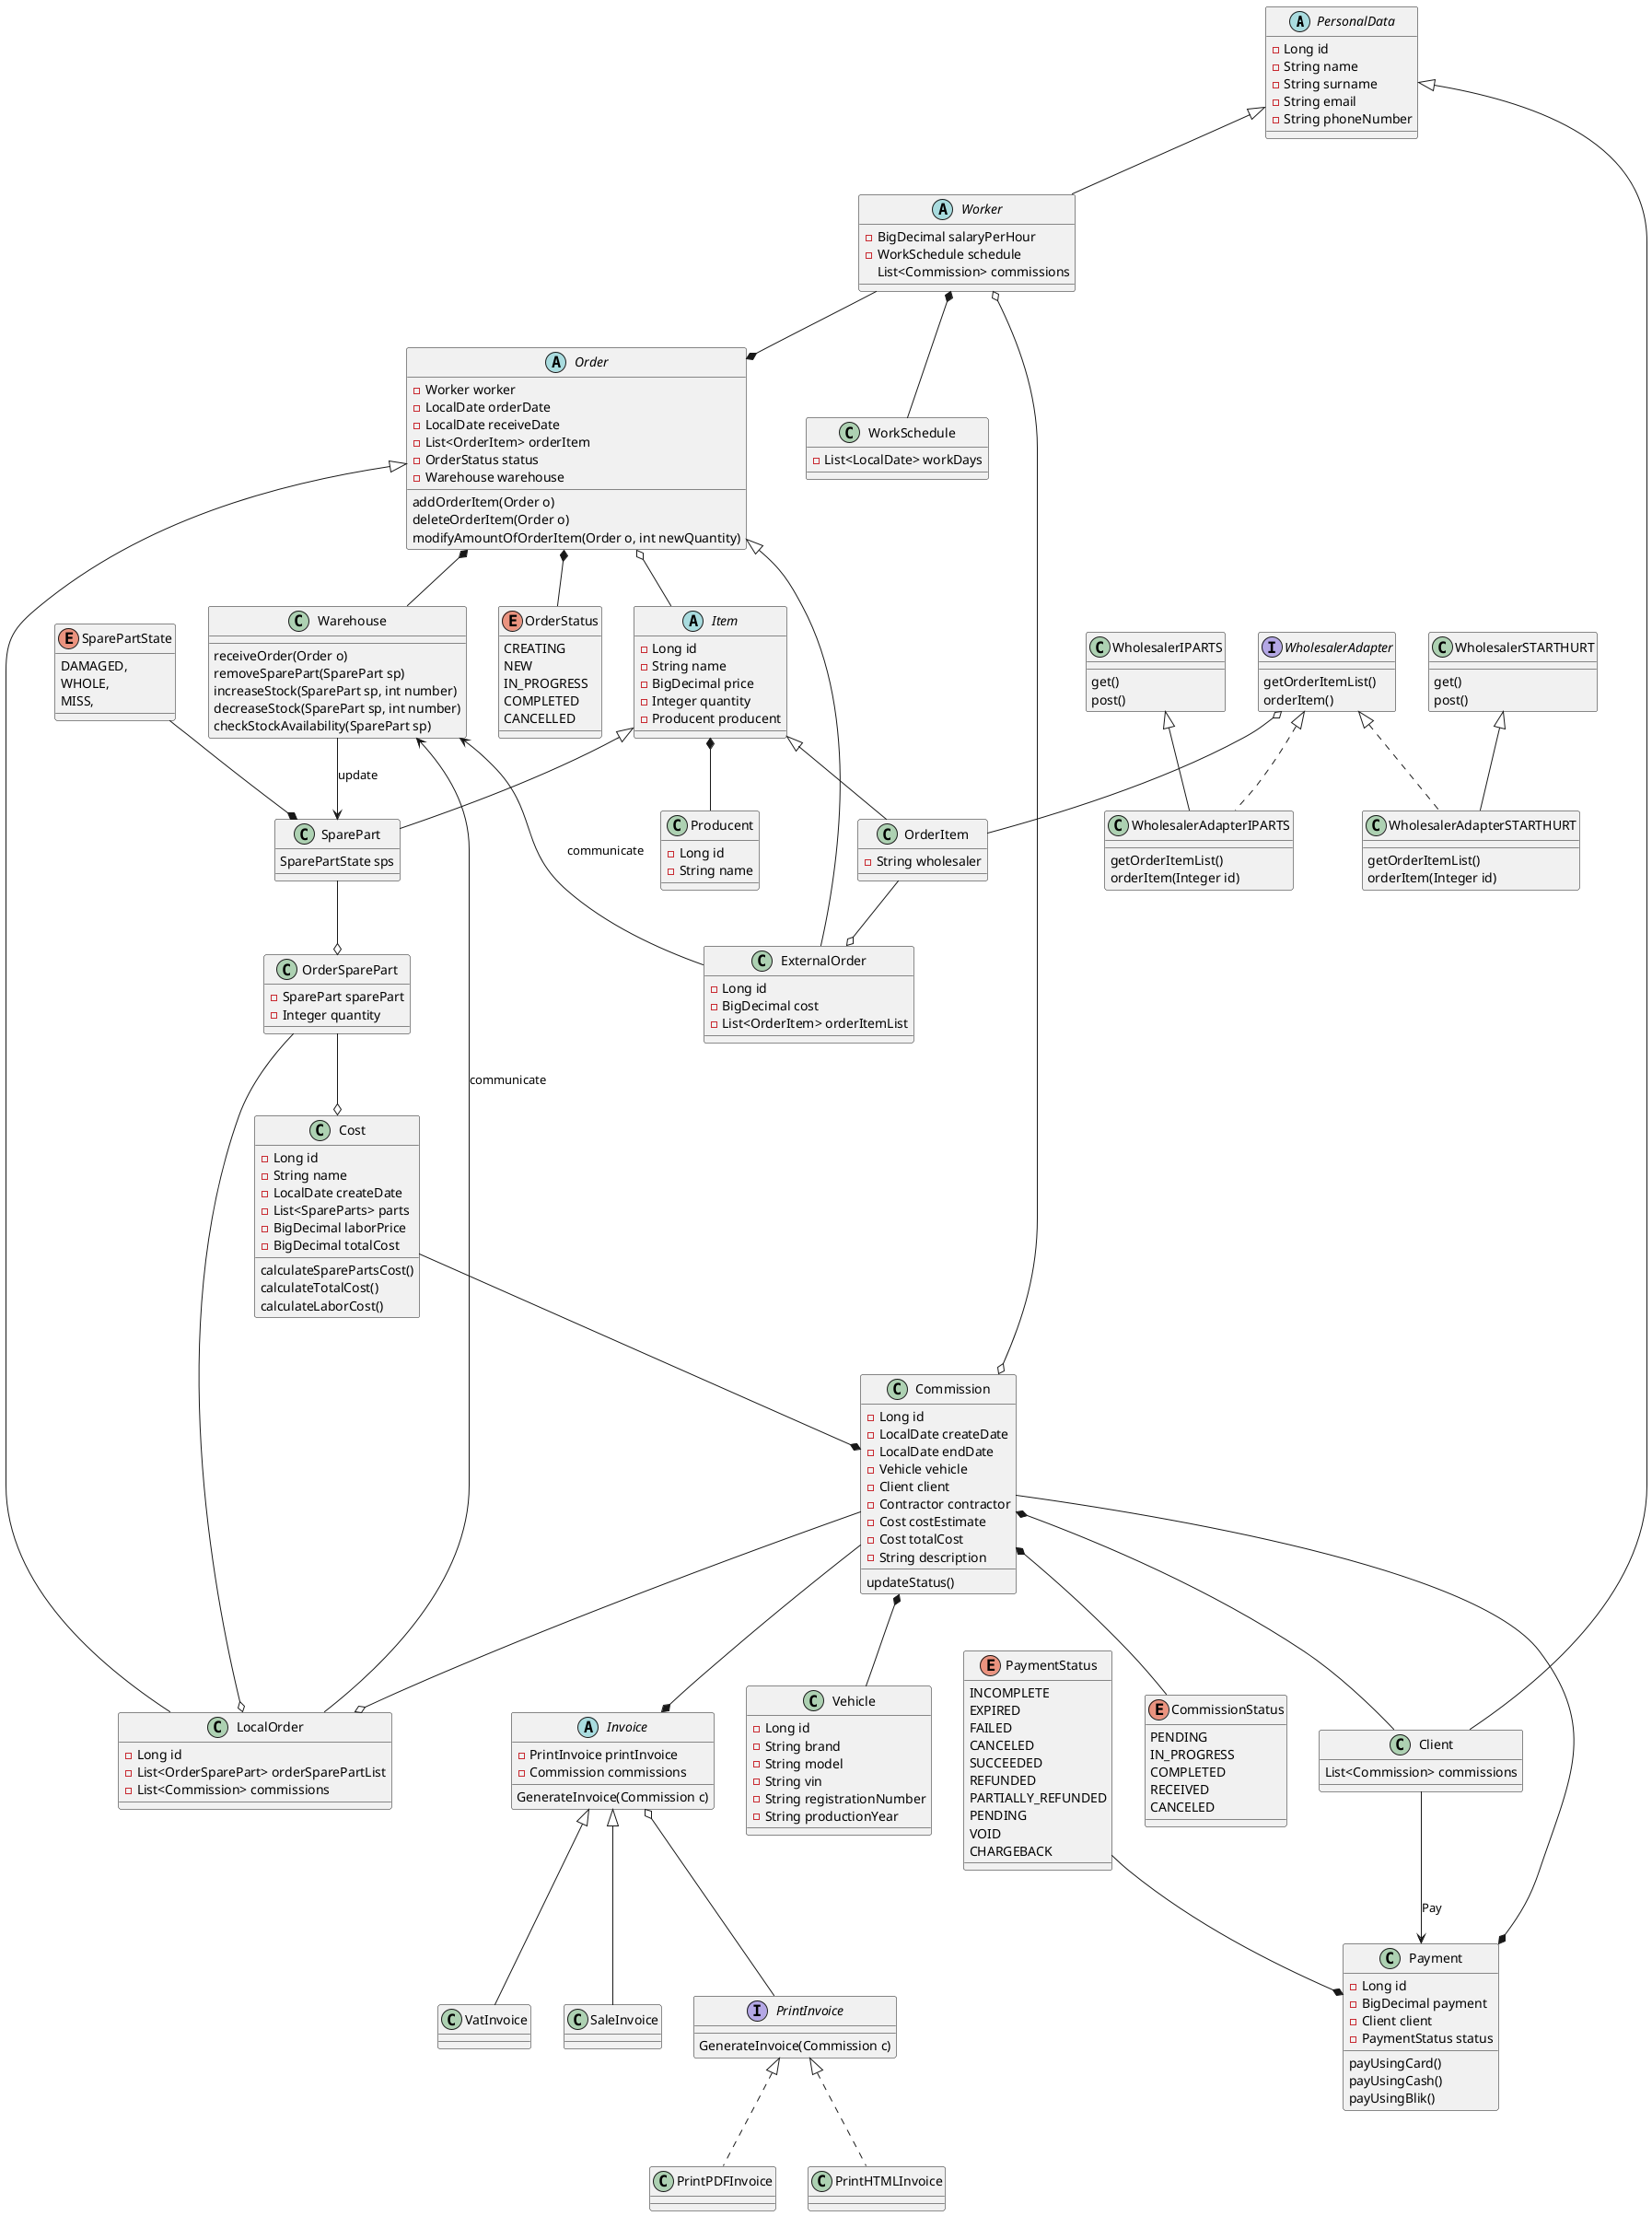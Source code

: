                          @startuml
'https://plantuml.com/class-diagram

abstract class PersonalData {
    - Long id
    - String name
    - String surname
    - String email
    - String phoneNumber
}
class Client  extends PersonalData{
    List<Commission> commissions
}
abstract class Worker extends PersonalData{
    - BigDecimal salaryPerHour
    - WorkSchedule schedule
    List<Commission> commissions
}

class WorkSchedule {
    - List<LocalDate> workDays
}



class SparePart extends Item {
    SparePartState sps
}


class Commission {
    - Long id
    - LocalDate createDate
    - LocalDate endDate
    - Vehicle vehicle
    - Client client
    - Contractor contractor
    - Cost costEstimate
    - Cost totalCost
    - String description

    updateStatus()
}

abstract class Invoice {
    - PrintInvoice printInvoice
    - Commission commissions

    GenerateInvoice(Commission c)

}
class VatInvoice extends Invoice {
}

class SaleInvoice extends Invoice {
}

interface PrintInvoice {
    GenerateInvoice(Commission c)
}

class PrintPDFInvoice implements PrintInvoice {
}

class PrintHTMLInvoice implements PrintInvoice {
}



class Vehicle {
    - Long id
    - String brand
    - String model
    - String vin
    - String registrationNumber
    - String productionYear
}



enum CommissionStatus{
    PENDING
    IN_PROGRESS
    COMPLETED
    RECEIVED
    CANCELED
}

class Warehouse{
    receiveOrder(Order o)
    removeSparePart(SparePart sp)
    increaseStock(SparePart sp, int number)
    decreaseStock(SparePart sp, int number)
    checkStockAvailability(SparePart sp)
}
enum SparePartState{
    DAMAGED,
    WHOLE,
    MISS,
}


class Cost {
    - Long id
    - String name
    - LocalDate createDate
    - List<SpareParts> parts
    - BigDecimal laborPrice
    - BigDecimal totalCost

    calculateSparePartsCost()
    calculateTotalCost()
    calculateLaborCost()
}

class OrderItem extends Item{
    - String wholesaler
}
abstract class Order {
    - Worker worker
    - LocalDate orderDate
    - LocalDate receiveDate
    - List<OrderItem> orderItem
    - OrderStatus status
    - Warehouse warehouse

    addOrderItem(Order o)
    deleteOrderItem(Order o)
    modifyAmountOfOrderItem(Order o, int newQuantity)
}

class LocalOrder extends Order {
    - Long id
    - List<OrderSparePart> orderSparePartList
    - List<Commission> commissions
}
class ExternalOrder extends Order {
    - Long id
    - BigDecimal cost
    - List<OrderItem> orderItemList
}

interface WholesalerAdapter {
    getOrderItemList()
    orderItem()
}

class WholesalerIPARTS {
    get()
    post()
}

class WholesalerAdapterIPARTS extends WholesalerIPARTS implements WholesalerAdapter{
    getOrderItemList()
    orderItem(Integer id)
}

class WholesalerSTARTHURT {
    get()
    post()
}

class WholesalerAdapterSTARTHURT extends WholesalerSTARTHURT implements WholesalerAdapter{
    getOrderItemList()
    orderItem(Integer id)
}

WholesalerAdapter o-- OrderItem

abstract class Item {
    - Long id
    - String name
    - BigDecimal price
    - Integer quantity
    - Producent producent
}
class Producent {
    - Long id
    - String name
}
enum OrderStatus {
    CREATING
    NEW
    IN_PROGRESS
    COMPLETED
    CANCELLED
}

enum PaymentStatus{
    INCOMPLETE
    EXPIRED
    FAILED
    CANCELED
    SUCCEEDED
    REFUNDED
    PARTIALLY_REFUNDED
    PENDING
    VOID
    CHARGEBACK
}

class Payment {
    - Long id
    - BigDecimal payment
    - Client client
    - PaymentStatus status
    payUsingCard()
    payUsingCash()
    payUsingBlik()
}

class OrderSparePart {
    - SparePart sparePart
    - Integer quantity
}

Client --> Payment : "Pay"
PaymentStatus --* Payment

Warehouse <-- ExternalOrder : "communicate"
Warehouse <-- LocalOrder : "communicate"

OrderSparePart --o Cost
Cost --* Commission

SparePartState --* SparePart
Item *-- Producent
Order *-- OrderStatus
Commission *-- Client
Commission *-- Vehicle
Commission --o LocalOrder
Commission *-- CommissionStatus
Commission --* Payment


Order *-- Warehouse
Order o-- Item

Worker o-o Commission

Worker --* Order

Worker *-- WorkSchedule

Invoice o-- PrintInvoice
Commission --* Invoice

SparePart --o OrderSparePart
OrderItem --o ExternalOrder
OrderSparePart --o LocalOrder
Warehouse --> SparePart : "update"

@enduml